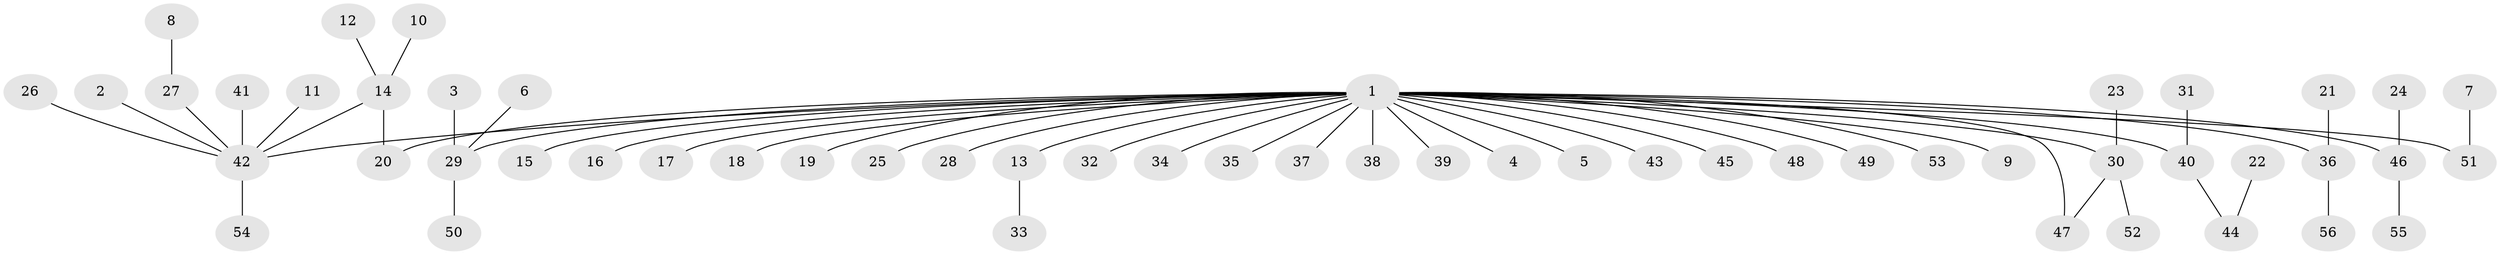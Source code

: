 // original degree distribution, {17: 0.018018018018018018, 5: 0.036036036036036036, 2: 0.22522522522522523, 10: 0.009009009009009009, 1: 0.6126126126126126, 3: 0.05405405405405406, 4: 0.02702702702702703, 6: 0.018018018018018018}
// Generated by graph-tools (version 1.1) at 2025/26/03/09/25 03:26:08]
// undirected, 56 vertices, 57 edges
graph export_dot {
graph [start="1"]
  node [color=gray90,style=filled];
  1;
  2;
  3;
  4;
  5;
  6;
  7;
  8;
  9;
  10;
  11;
  12;
  13;
  14;
  15;
  16;
  17;
  18;
  19;
  20;
  21;
  22;
  23;
  24;
  25;
  26;
  27;
  28;
  29;
  30;
  31;
  32;
  33;
  34;
  35;
  36;
  37;
  38;
  39;
  40;
  41;
  42;
  43;
  44;
  45;
  46;
  47;
  48;
  49;
  50;
  51;
  52;
  53;
  54;
  55;
  56;
  1 -- 4 [weight=1.0];
  1 -- 5 [weight=1.0];
  1 -- 9 [weight=1.0];
  1 -- 13 [weight=1.0];
  1 -- 15 [weight=1.0];
  1 -- 16 [weight=1.0];
  1 -- 17 [weight=1.0];
  1 -- 18 [weight=1.0];
  1 -- 19 [weight=1.0];
  1 -- 20 [weight=1.0];
  1 -- 25 [weight=1.0];
  1 -- 28 [weight=1.0];
  1 -- 29 [weight=1.0];
  1 -- 30 [weight=1.0];
  1 -- 32 [weight=1.0];
  1 -- 34 [weight=1.0];
  1 -- 35 [weight=1.0];
  1 -- 36 [weight=1.0];
  1 -- 37 [weight=1.0];
  1 -- 38 [weight=1.0];
  1 -- 39 [weight=1.0];
  1 -- 40 [weight=1.0];
  1 -- 42 [weight=1.0];
  1 -- 43 [weight=1.0];
  1 -- 45 [weight=1.0];
  1 -- 46 [weight=1.0];
  1 -- 47 [weight=1.0];
  1 -- 48 [weight=1.0];
  1 -- 49 [weight=1.0];
  1 -- 51 [weight=1.0];
  1 -- 53 [weight=1.0];
  2 -- 42 [weight=1.0];
  3 -- 29 [weight=1.0];
  6 -- 29 [weight=1.0];
  7 -- 51 [weight=1.0];
  8 -- 27 [weight=1.0];
  10 -- 14 [weight=1.0];
  11 -- 42 [weight=1.0];
  12 -- 14 [weight=1.0];
  13 -- 33 [weight=1.0];
  14 -- 20 [weight=1.0];
  14 -- 42 [weight=1.0];
  21 -- 36 [weight=1.0];
  22 -- 44 [weight=1.0];
  23 -- 30 [weight=1.0];
  24 -- 46 [weight=1.0];
  26 -- 42 [weight=1.0];
  27 -- 42 [weight=1.0];
  29 -- 50 [weight=1.0];
  30 -- 47 [weight=1.0];
  30 -- 52 [weight=1.0];
  31 -- 40 [weight=1.0];
  36 -- 56 [weight=1.0];
  40 -- 44 [weight=1.0];
  41 -- 42 [weight=1.0];
  42 -- 54 [weight=1.0];
  46 -- 55 [weight=1.0];
}

